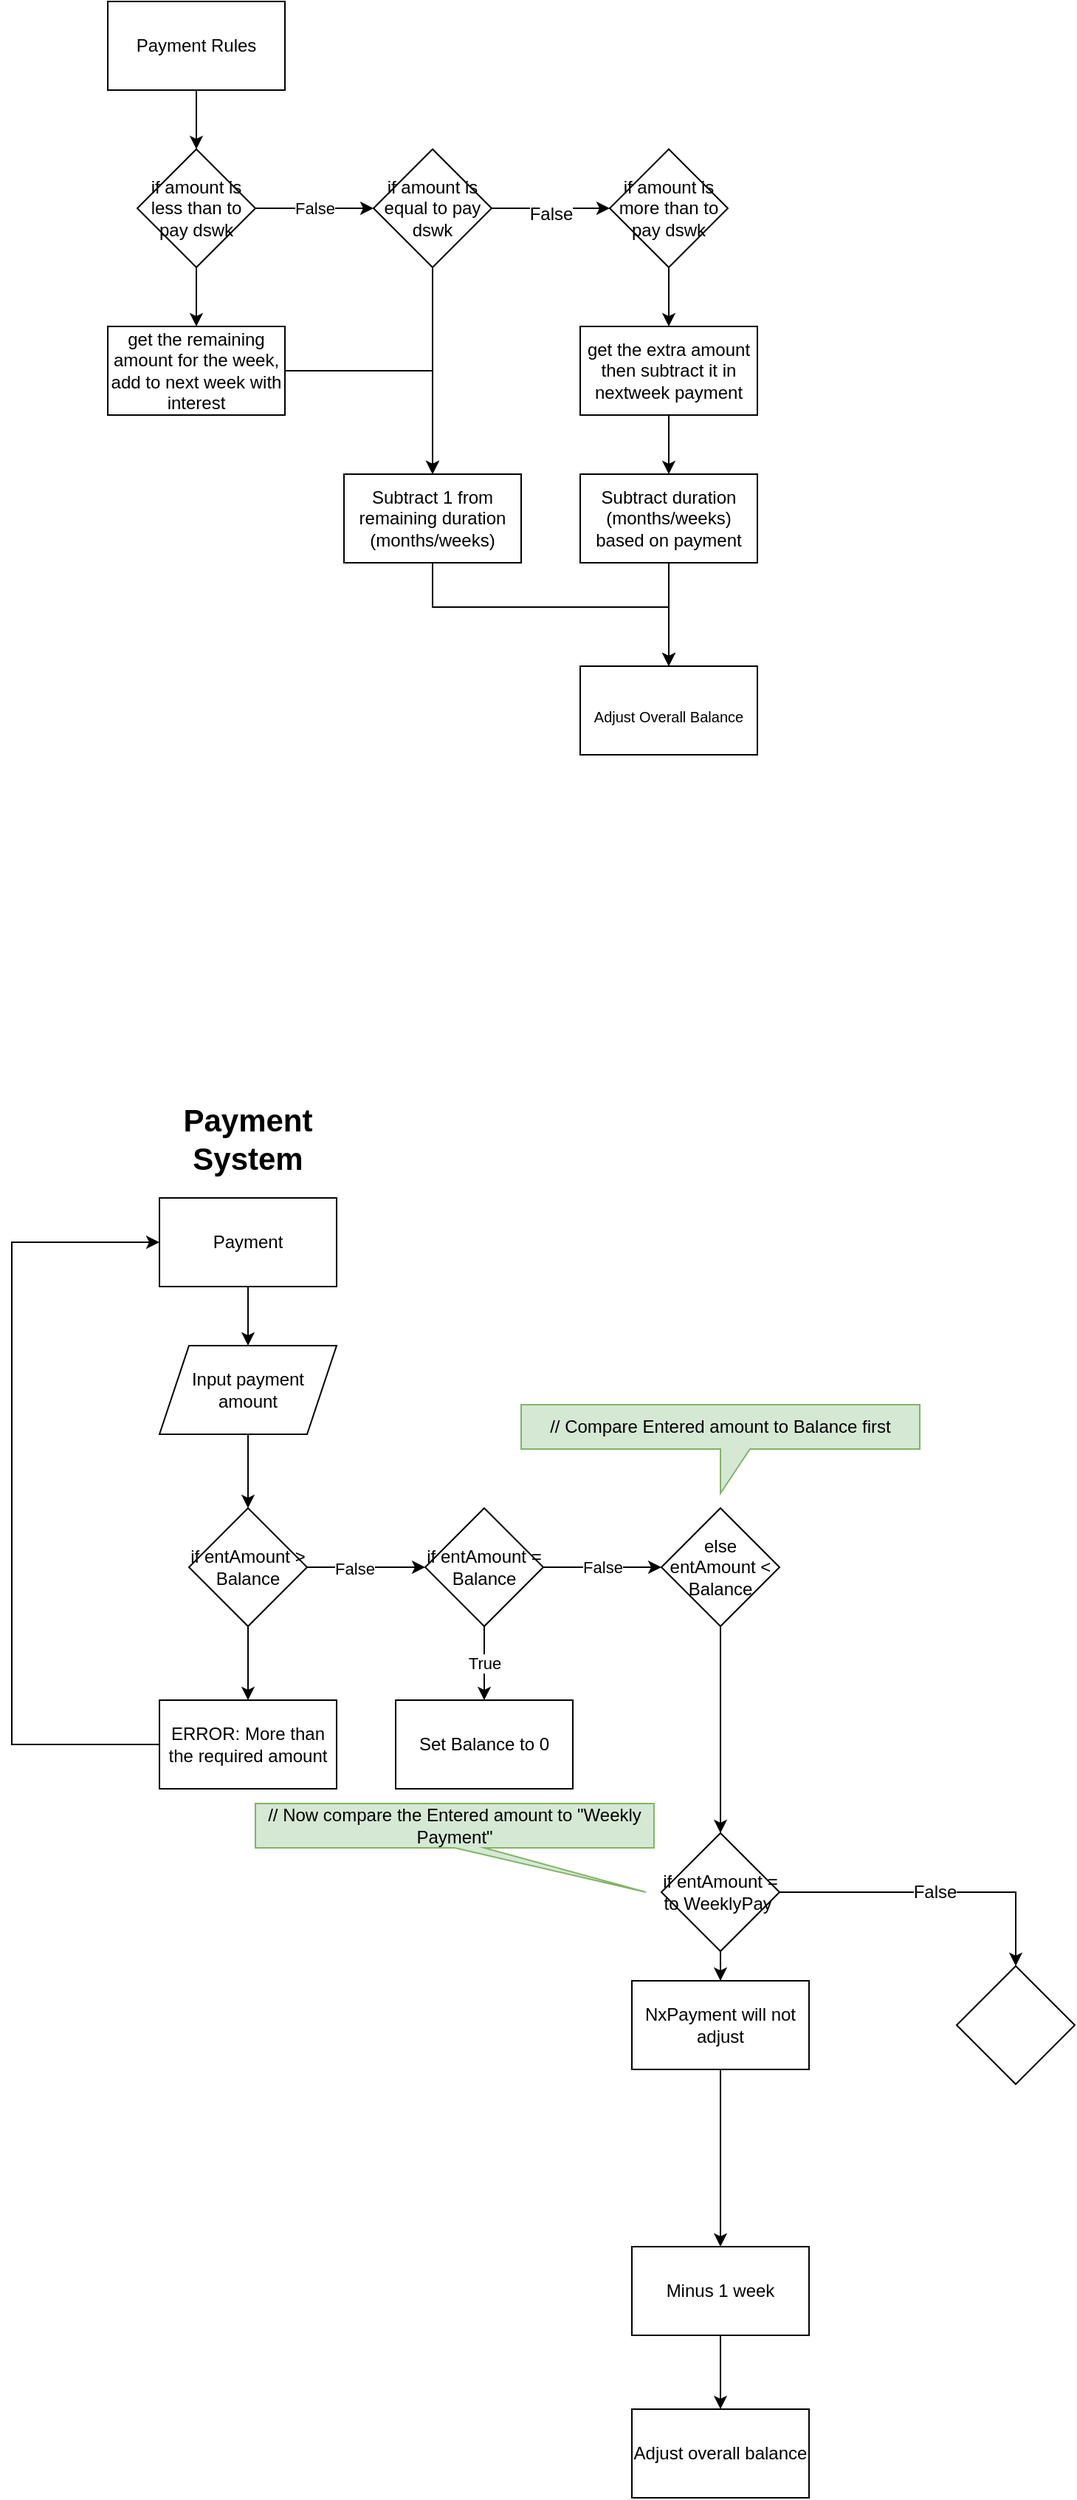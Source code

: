 <mxfile version="20.8.10" type="device"><diagram name="Page-1" id="gPxF57U4PnyCDtfmr0pF"><mxGraphModel dx="923" dy="1649" grid="1" gridSize="10" guides="1" tooltips="1" connect="1" arrows="1" fold="1" page="1" pageScale="1" pageWidth="850" pageHeight="1100" math="0" shadow="0"><root><mxCell id="0"/><mxCell id="1" parent="0"/><mxCell id="Q7fJjGRttM-Z4aEqbEcF-5" value="" style="edgeStyle=orthogonalEdgeStyle;rounded=0;orthogonalLoop=1;jettySize=auto;html=1;" edge="1" parent="1" source="Q7fJjGRttM-Z4aEqbEcF-3" target="Q7fJjGRttM-Z4aEqbEcF-4"><mxGeometry relative="1" as="geometry"/></mxCell><mxCell id="Q7fJjGRttM-Z4aEqbEcF-3" value="Input payment amount" style="shape=parallelogram;perimeter=parallelogramPerimeter;whiteSpace=wrap;html=1;fixedSize=1;" vertex="1" parent="1"><mxGeometry x="360" y="210" width="120" height="60" as="geometry"/></mxCell><mxCell id="Q7fJjGRttM-Z4aEqbEcF-15" value="" style="edgeStyle=orthogonalEdgeStyle;rounded=0;orthogonalLoop=1;jettySize=auto;html=1;" edge="1" parent="1" source="Q7fJjGRttM-Z4aEqbEcF-4" target="Q7fJjGRttM-Z4aEqbEcF-14"><mxGeometry relative="1" as="geometry"/></mxCell><mxCell id="Q7fJjGRttM-Z4aEqbEcF-26" value="False" style="edgeLabel;html=1;align=center;verticalAlign=middle;resizable=0;points=[];" vertex="1" connectable="0" parent="Q7fJjGRttM-Z4aEqbEcF-15"><mxGeometry x="-0.218" y="-1" relative="1" as="geometry"><mxPoint as="offset"/></mxGeometry></mxCell><mxCell id="Q7fJjGRttM-Z4aEqbEcF-29" style="edgeStyle=orthogonalEdgeStyle;rounded=0;orthogonalLoop=1;jettySize=auto;html=1;entryX=0.5;entryY=0;entryDx=0;entryDy=0;" edge="1" parent="1" source="Q7fJjGRttM-Z4aEqbEcF-4" target="Q7fJjGRttM-Z4aEqbEcF-8"><mxGeometry relative="1" as="geometry"/></mxCell><mxCell id="Q7fJjGRttM-Z4aEqbEcF-4" value="if entAmount &amp;gt; Balance" style="rhombus;whiteSpace=wrap;html=1;" vertex="1" parent="1"><mxGeometry x="380" y="320" width="80" height="80" as="geometry"/></mxCell><mxCell id="Q7fJjGRttM-Z4aEqbEcF-7" value="" style="edgeStyle=orthogonalEdgeStyle;rounded=0;orthogonalLoop=1;jettySize=auto;html=1;" edge="1" parent="1" source="Q7fJjGRttM-Z4aEqbEcF-6" target="Q7fJjGRttM-Z4aEqbEcF-3"><mxGeometry relative="1" as="geometry"/></mxCell><mxCell id="Q7fJjGRttM-Z4aEqbEcF-6" value="Payment" style="rounded=0;whiteSpace=wrap;html=1;" vertex="1" parent="1"><mxGeometry x="360" y="110" width="120" height="60" as="geometry"/></mxCell><mxCell id="Q7fJjGRttM-Z4aEqbEcF-12" style="edgeStyle=orthogonalEdgeStyle;rounded=0;orthogonalLoop=1;jettySize=auto;html=1;entryX=0;entryY=0.5;entryDx=0;entryDy=0;" edge="1" parent="1" source="Q7fJjGRttM-Z4aEqbEcF-8" target="Q7fJjGRttM-Z4aEqbEcF-6"><mxGeometry relative="1" as="geometry"><mxPoint x="260" y="150" as="targetPoint"/><Array as="points"><mxPoint x="260" y="140"/></Array></mxGeometry></mxCell><mxCell id="Q7fJjGRttM-Z4aEqbEcF-8" value="ERROR: More than the required amount" style="whiteSpace=wrap;html=1;" vertex="1" parent="1"><mxGeometry x="360" y="450" width="120" height="60" as="geometry"/></mxCell><mxCell id="Q7fJjGRttM-Z4aEqbEcF-17" value="True" style="edgeStyle=orthogonalEdgeStyle;rounded=0;orthogonalLoop=1;jettySize=auto;html=1;" edge="1" parent="1" source="Q7fJjGRttM-Z4aEqbEcF-14" target="Q7fJjGRttM-Z4aEqbEcF-16"><mxGeometry relative="1" as="geometry"/></mxCell><mxCell id="Q7fJjGRttM-Z4aEqbEcF-24" value="False" style="edgeStyle=orthogonalEdgeStyle;rounded=0;orthogonalLoop=1;jettySize=auto;html=1;" edge="1" parent="1" source="Q7fJjGRttM-Z4aEqbEcF-14" target="Q7fJjGRttM-Z4aEqbEcF-23"><mxGeometry relative="1" as="geometry"><Array as="points"><mxPoint x="660" y="360"/><mxPoint x="660" y="360"/></Array></mxGeometry></mxCell><mxCell id="Q7fJjGRttM-Z4aEqbEcF-14" value="if entAmount = Balance" style="rhombus;whiteSpace=wrap;html=1;" vertex="1" parent="1"><mxGeometry x="540" y="320" width="80" height="80" as="geometry"/></mxCell><mxCell id="Q7fJjGRttM-Z4aEqbEcF-16" value="Set Balance to 0" style="whiteSpace=wrap;html=1;" vertex="1" parent="1"><mxGeometry x="520" y="450" width="120" height="60" as="geometry"/></mxCell><mxCell id="Q7fJjGRttM-Z4aEqbEcF-28" value="" style="edgeStyle=orthogonalEdgeStyle;rounded=0;orthogonalLoop=1;jettySize=auto;html=1;" edge="1" parent="1" source="Q7fJjGRttM-Z4aEqbEcF-23" target="Q7fJjGRttM-Z4aEqbEcF-27"><mxGeometry relative="1" as="geometry"/></mxCell><mxCell id="Q7fJjGRttM-Z4aEqbEcF-23" value="else entAmount &amp;lt; Balance" style="rhombus;whiteSpace=wrap;html=1;" vertex="1" parent="1"><mxGeometry x="700" y="320" width="80" height="80" as="geometry"/></mxCell><mxCell id="Q7fJjGRttM-Z4aEqbEcF-67" style="edgeStyle=orthogonalEdgeStyle;rounded=0;orthogonalLoop=1;jettySize=auto;html=1;entryX=0.5;entryY=0;entryDx=0;entryDy=0;fontSize=12;" edge="1" parent="1" source="Q7fJjGRttM-Z4aEqbEcF-27" target="Q7fJjGRttM-Z4aEqbEcF-66"><mxGeometry relative="1" as="geometry"/></mxCell><mxCell id="Q7fJjGRttM-Z4aEqbEcF-71" value="False" style="edgeStyle=orthogonalEdgeStyle;rounded=0;orthogonalLoop=1;jettySize=auto;html=1;fontSize=12;" edge="1" parent="1" source="Q7fJjGRttM-Z4aEqbEcF-27" target="Q7fJjGRttM-Z4aEqbEcF-72"><mxGeometry relative="1" as="geometry"><mxPoint x="910" y="580" as="targetPoint"/><Array as="points"><mxPoint x="940" y="580"/></Array></mxGeometry></mxCell><mxCell id="Q7fJjGRttM-Z4aEqbEcF-27" value="if entAmount = to WeeklyPay&amp;nbsp;" style="rhombus;whiteSpace=wrap;html=1;" vertex="1" parent="1"><mxGeometry x="700" y="540" width="80" height="80" as="geometry"/></mxCell><mxCell id="Q7fJjGRttM-Z4aEqbEcF-31" value="// Compare Entered amount to Balance first" style="shape=callout;whiteSpace=wrap;html=1;perimeter=calloutPerimeter;fillColor=#d5e8d4;strokeColor=#82b366;" vertex="1" parent="1"><mxGeometry x="605" y="250" width="270" height="60" as="geometry"/></mxCell><mxCell id="Q7fJjGRttM-Z4aEqbEcF-32" value="// Now compare the Entered amount to &quot;Weekly Payment&quot;" style="shape=callout;whiteSpace=wrap;html=1;perimeter=calloutPerimeter;fillColor=#d5e8d4;strokeColor=#82b366;position2=0.98;base=20;" vertex="1" parent="1"><mxGeometry x="425" y="520" width="270" height="60" as="geometry"/></mxCell><mxCell id="Q7fJjGRttM-Z4aEqbEcF-35" style="edgeStyle=orthogonalEdgeStyle;rounded=0;orthogonalLoop=1;jettySize=auto;html=1;entryX=0.5;entryY=0;entryDx=0;entryDy=0;" edge="1" parent="1" source="Q7fJjGRttM-Z4aEqbEcF-33" target="Q7fJjGRttM-Z4aEqbEcF-34"><mxGeometry relative="1" as="geometry"/></mxCell><mxCell id="Q7fJjGRttM-Z4aEqbEcF-33" value="Payment Rules" style="rounded=0;whiteSpace=wrap;html=1;" vertex="1" parent="1"><mxGeometry x="325" y="-700" width="120" height="60" as="geometry"/></mxCell><mxCell id="Q7fJjGRttM-Z4aEqbEcF-39" value="False" style="edgeStyle=orthogonalEdgeStyle;rounded=0;orthogonalLoop=1;jettySize=auto;html=1;" edge="1" parent="1" source="Q7fJjGRttM-Z4aEqbEcF-34" target="Q7fJjGRttM-Z4aEqbEcF-38"><mxGeometry relative="1" as="geometry"/></mxCell><mxCell id="Q7fJjGRttM-Z4aEqbEcF-49" style="edgeStyle=orthogonalEdgeStyle;rounded=0;orthogonalLoop=1;jettySize=auto;html=1;entryX=0.5;entryY=0;entryDx=0;entryDy=0;fontSize=21;" edge="1" parent="1" source="Q7fJjGRttM-Z4aEqbEcF-34" target="Q7fJjGRttM-Z4aEqbEcF-36"><mxGeometry relative="1" as="geometry"><Array as="points"><mxPoint x="385" y="-500"/><mxPoint x="385" y="-500"/></Array></mxGeometry></mxCell><mxCell id="Q7fJjGRttM-Z4aEqbEcF-34" value="if amount is less than to pay dswk" style="rhombus;whiteSpace=wrap;html=1;rounded=0;" vertex="1" parent="1"><mxGeometry x="345" y="-600" width="80" height="80" as="geometry"/></mxCell><mxCell id="Q7fJjGRttM-Z4aEqbEcF-58" style="edgeStyle=orthogonalEdgeStyle;rounded=0;orthogonalLoop=1;jettySize=auto;html=1;entryX=0.5;entryY=0;entryDx=0;entryDy=0;fontSize=12;" edge="1" parent="1" source="Q7fJjGRttM-Z4aEqbEcF-36" target="Q7fJjGRttM-Z4aEqbEcF-46"><mxGeometry relative="1" as="geometry"/></mxCell><mxCell id="Q7fJjGRttM-Z4aEqbEcF-36" value="get the remaining amount for the week, add to next week with interest" style="whiteSpace=wrap;html=1;rounded=0;" vertex="1" parent="1"><mxGeometry x="325" y="-480" width="120" height="60" as="geometry"/></mxCell><mxCell id="Q7fJjGRttM-Z4aEqbEcF-44" value="&lt;font style=&quot;font-size: 12px;&quot;&gt;False&lt;/font&gt;" style="edgeStyle=orthogonalEdgeStyle;rounded=0;orthogonalLoop=1;jettySize=auto;html=1;fontSize=21;" edge="1" parent="1" source="Q7fJjGRttM-Z4aEqbEcF-38" target="Q7fJjGRttM-Z4aEqbEcF-43"><mxGeometry relative="1" as="geometry"/></mxCell><mxCell id="Q7fJjGRttM-Z4aEqbEcF-56" style="edgeStyle=orthogonalEdgeStyle;rounded=0;orthogonalLoop=1;jettySize=auto;html=1;entryX=0.5;entryY=0;entryDx=0;entryDy=0;fontSize=12;" edge="1" parent="1" source="Q7fJjGRttM-Z4aEqbEcF-38" target="Q7fJjGRttM-Z4aEqbEcF-46"><mxGeometry relative="1" as="geometry"/></mxCell><mxCell id="Q7fJjGRttM-Z4aEqbEcF-38" value="if amount is equal to pay dswk" style="rhombus;whiteSpace=wrap;html=1;rounded=0;" vertex="1" parent="1"><mxGeometry x="505" y="-600" width="80" height="80" as="geometry"/></mxCell><mxCell id="Q7fJjGRttM-Z4aEqbEcF-61" value="" style="edgeStyle=orthogonalEdgeStyle;rounded=0;orthogonalLoop=1;jettySize=auto;html=1;fontSize=12;" edge="1" parent="1" source="Q7fJjGRttM-Z4aEqbEcF-40" target="Q7fJjGRttM-Z4aEqbEcF-60"><mxGeometry relative="1" as="geometry"/></mxCell><mxCell id="Q7fJjGRttM-Z4aEqbEcF-40" value="get the extra amount then subtract it in nextweek payment" style="whiteSpace=wrap;html=1;rounded=0;" vertex="1" parent="1"><mxGeometry x="645" y="-480" width="120" height="60" as="geometry"/></mxCell><mxCell id="Q7fJjGRttM-Z4aEqbEcF-42" value="Payment System" style="text;html=1;strokeColor=none;fillColor=none;align=center;verticalAlign=middle;whiteSpace=wrap;rounded=0;fontSize=21;fontStyle=1" vertex="1" parent="1"><mxGeometry x="350" y="30" width="140" height="80" as="geometry"/></mxCell><mxCell id="Q7fJjGRttM-Z4aEqbEcF-57" style="edgeStyle=orthogonalEdgeStyle;rounded=0;orthogonalLoop=1;jettySize=auto;html=1;entryX=0.5;entryY=0;entryDx=0;entryDy=0;fontSize=12;" edge="1" parent="1" source="Q7fJjGRttM-Z4aEqbEcF-43" target="Q7fJjGRttM-Z4aEqbEcF-40"><mxGeometry relative="1" as="geometry"/></mxCell><mxCell id="Q7fJjGRttM-Z4aEqbEcF-43" value="if amount is more than to pay dswk" style="rhombus;whiteSpace=wrap;html=1;rounded=0;" vertex="1" parent="1"><mxGeometry x="665" y="-600" width="80" height="80" as="geometry"/></mxCell><mxCell id="Q7fJjGRttM-Z4aEqbEcF-63" style="edgeStyle=orthogonalEdgeStyle;rounded=0;orthogonalLoop=1;jettySize=auto;html=1;entryX=0.5;entryY=0;entryDx=0;entryDy=0;fontSize=12;" edge="1" parent="1" source="Q7fJjGRttM-Z4aEqbEcF-46" target="Q7fJjGRttM-Z4aEqbEcF-50"><mxGeometry relative="1" as="geometry"><Array as="points"><mxPoint x="545" y="-290"/><mxPoint x="705" y="-290"/></Array></mxGeometry></mxCell><mxCell id="Q7fJjGRttM-Z4aEqbEcF-46" value="Subtract 1 from remaining duration (months/weeks)" style="whiteSpace=wrap;html=1;rounded=0;" vertex="1" parent="1"><mxGeometry x="485" y="-380" width="120" height="60" as="geometry"/></mxCell><mxCell id="Q7fJjGRttM-Z4aEqbEcF-50" value="&lt;font size=&quot;1&quot;&gt;Adjust Overall Balance&lt;/font&gt;" style="rounded=0;whiteSpace=wrap;html=1;fontSize=21;" vertex="1" parent="1"><mxGeometry x="645" y="-250" width="120" height="60" as="geometry"/></mxCell><mxCell id="Q7fJjGRttM-Z4aEqbEcF-62" style="edgeStyle=orthogonalEdgeStyle;rounded=0;orthogonalLoop=1;jettySize=auto;html=1;entryX=0.5;entryY=0;entryDx=0;entryDy=0;fontSize=12;" edge="1" parent="1" source="Q7fJjGRttM-Z4aEqbEcF-60" target="Q7fJjGRttM-Z4aEqbEcF-50"><mxGeometry relative="1" as="geometry"/></mxCell><mxCell id="Q7fJjGRttM-Z4aEqbEcF-60" value="Subtract duration (months/weeks) based on payment" style="whiteSpace=wrap;html=1;rounded=0;" vertex="1" parent="1"><mxGeometry x="645" y="-380" width="120" height="60" as="geometry"/></mxCell><mxCell id="Q7fJjGRttM-Z4aEqbEcF-70" style="edgeStyle=orthogonalEdgeStyle;rounded=0;orthogonalLoop=1;jettySize=auto;html=1;entryX=0.5;entryY=0;entryDx=0;entryDy=0;fontSize=12;" edge="1" parent="1" source="Q7fJjGRttM-Z4aEqbEcF-64" target="Q7fJjGRttM-Z4aEqbEcF-69"><mxGeometry relative="1" as="geometry"/></mxCell><mxCell id="Q7fJjGRttM-Z4aEqbEcF-64" value="Minus 1 week" style="whiteSpace=wrap;html=1;fontSize=12;" vertex="1" parent="1"><mxGeometry x="680" y="820" width="120" height="60" as="geometry"/></mxCell><mxCell id="Q7fJjGRttM-Z4aEqbEcF-68" style="edgeStyle=orthogonalEdgeStyle;rounded=0;orthogonalLoop=1;jettySize=auto;html=1;entryX=0.5;entryY=0;entryDx=0;entryDy=0;fontSize=12;" edge="1" parent="1" source="Q7fJjGRttM-Z4aEqbEcF-66" target="Q7fJjGRttM-Z4aEqbEcF-64"><mxGeometry relative="1" as="geometry"/></mxCell><mxCell id="Q7fJjGRttM-Z4aEqbEcF-66" value="NxPayment will not adjust" style="whiteSpace=wrap;html=1;fontSize=12;" vertex="1" parent="1"><mxGeometry x="680" y="640" width="120" height="60" as="geometry"/></mxCell><mxCell id="Q7fJjGRttM-Z4aEqbEcF-69" value="Adjust overall balance" style="whiteSpace=wrap;html=1;fontSize=12;" vertex="1" parent="1"><mxGeometry x="680" y="930" width="120" height="60" as="geometry"/></mxCell><mxCell id="Q7fJjGRttM-Z4aEqbEcF-72" value="" style="rhombus;whiteSpace=wrap;html=1;fontSize=12;" vertex="1" parent="1"><mxGeometry x="900" y="630" width="80" height="80" as="geometry"/></mxCell></root></mxGraphModel></diagram></mxfile>